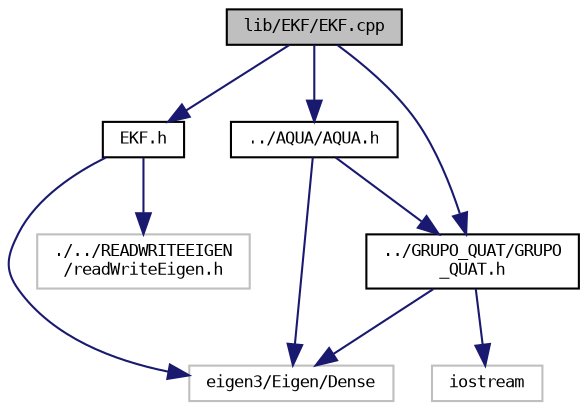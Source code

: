 digraph "lib/EKF/EKF.cpp"
{
 // LATEX_PDF_SIZE
  bgcolor="transparent";
  edge [fontname="DejaVuSansMono",fontsize="8",labelfontname="DejaVuSansMono",labelfontsize="8"];
  node [fontname="DejaVuSansMono",fontsize="8",shape=record];
  Node1 [label="lib/EKF/EKF.cpp",height=0.2,width=0.4,color="black", fillcolor="grey75", style="filled", fontcolor="black",tooltip="Classe que implementa o filtro de Kalman estendido."];
  Node1 -> Node2 [color="midnightblue",fontsize="8",style="solid",fontname="DejaVuSansMono"];
  Node2 [label="EKF.h",height=0.2,width=0.4,color="black",URL="$EKF_8h.html",tooltip="Classe que implementa o filtro de Kalman estendido."];
  Node2 -> Node3 [color="midnightblue",fontsize="8",style="solid",fontname="DejaVuSansMono"];
  Node3 [label="eigen3/Eigen/Dense",height=0.2,width=0.4,color="grey75",tooltip=" "];
  Node2 -> Node4 [color="midnightblue",fontsize="8",style="solid",fontname="DejaVuSansMono"];
  Node4 [label="./../READWRITEEIGEN\l/readWriteEigen.h",height=0.2,width=0.4,color="grey75",tooltip=" "];
  Node1 -> Node5 [color="midnightblue",fontsize="8",style="solid",fontname="DejaVuSansMono"];
  Node5 [label="../AQUA/AQUA.h",height=0.2,width=0.4,color="black",URL="$AQUA_8h.html",tooltip=" "];
  Node5 -> Node3 [color="midnightblue",fontsize="8",style="solid",fontname="DejaVuSansMono"];
  Node5 -> Node6 [color="midnightblue",fontsize="8",style="solid",fontname="DejaVuSansMono"];
  Node6 [label="../GRUPO_QUAT/GRUPO\l_QUAT.h",height=0.2,width=0.4,color="black",URL="$GRUPO__QUAT_8h.html",tooltip="Cabecalho com funcoes de quaternion."];
  Node6 -> Node3 [color="midnightblue",fontsize="8",style="solid",fontname="DejaVuSansMono"];
  Node6 -> Node7 [color="midnightblue",fontsize="8",style="solid",fontname="DejaVuSansMono"];
  Node7 [label="iostream",height=0.2,width=0.4,color="grey75",tooltip=" "];
  Node1 -> Node6 [color="midnightblue",fontsize="8",style="solid",fontname="DejaVuSansMono"];
}
